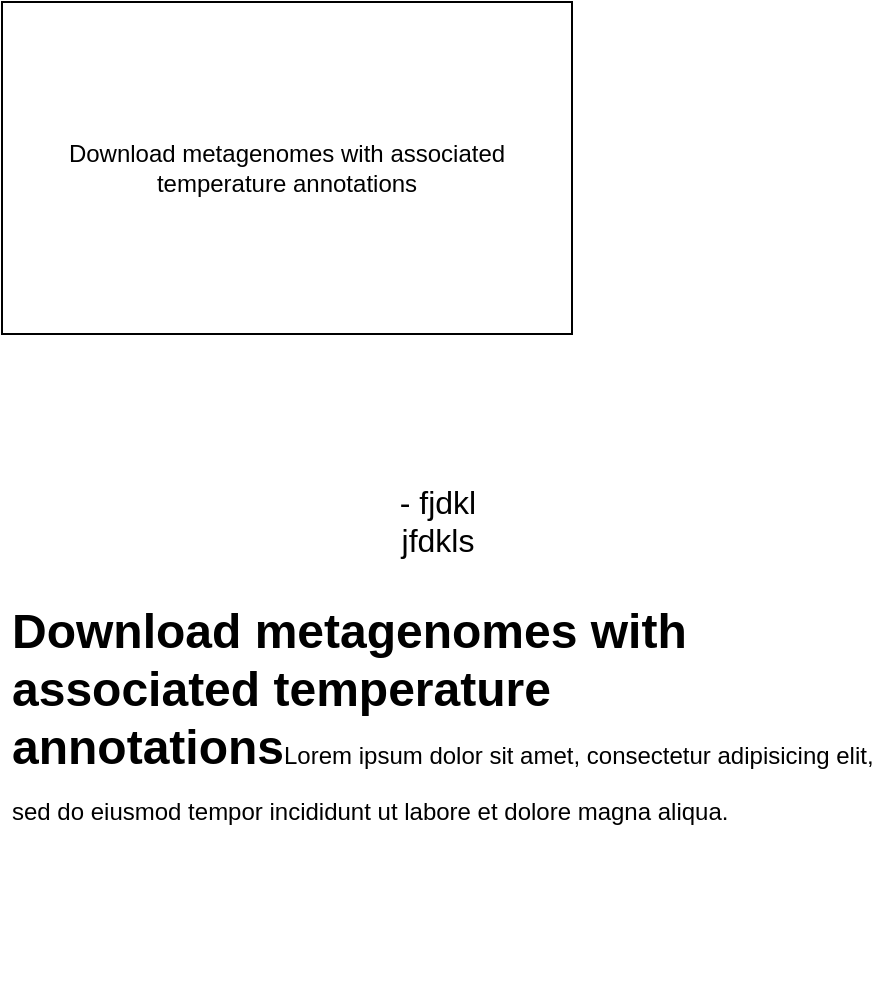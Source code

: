 <mxfile version="24.4.10" type="device">
  <diagram name="Page-1" id="m65RPys7ZTfC3PEAXgW_">
    <mxGraphModel dx="974" dy="1075" grid="0" gridSize="10" guides="1" tooltips="1" connect="1" arrows="1" fold="1" page="0" pageScale="1" pageWidth="1169" pageHeight="827" math="0" shadow="0">
      <root>
        <mxCell id="0" />
        <mxCell id="1" parent="0" />
        <mxCell id="dsVA8wvbthBdKjF8e4Gm-1" value="Download metagenomes with associated temperature annotations" style="rounded=0;whiteSpace=wrap;html=1;" vertex="1" parent="1">
          <mxGeometry x="-18" y="-69" width="285" height="166" as="geometry" />
        </mxCell>
        <mxCell id="dsVA8wvbthBdKjF8e4Gm-2" value="- fjdkl&lt;div&gt;jfdkls&lt;/div&gt;&lt;div&gt;&lt;br&gt;&lt;/div&gt;" style="text;html=1;align=center;verticalAlign=middle;whiteSpace=wrap;rounded=0;fontSize=16;" vertex="1" parent="1">
          <mxGeometry x="170" y="185" width="60" height="30" as="geometry" />
        </mxCell>
        <mxCell id="dsVA8wvbthBdKjF8e4Gm-3" value="&lt;h1 style=&quot;margin-top: 0px;&quot;&gt;&lt;span style=&quot;background-color: initial;&quot;&gt;Download metagenomes with associated temperature annotations&lt;/span&gt;&lt;span style=&quot;background-color: initial; font-size: 12px; font-weight: normal;&quot;&gt;Lorem ipsum dolor sit amet, consectetur adipisicing elit, sed do eiusmod tempor incididunt ut labore et dolore magna aliqua.&lt;/span&gt;&lt;br&gt;&lt;/h1&gt;" style="text;html=1;whiteSpace=wrap;overflow=hidden;rounded=0;" vertex="1" parent="1">
          <mxGeometry x="-15" y="225" width="433" height="204" as="geometry" />
        </mxCell>
      </root>
    </mxGraphModel>
  </diagram>
</mxfile>
